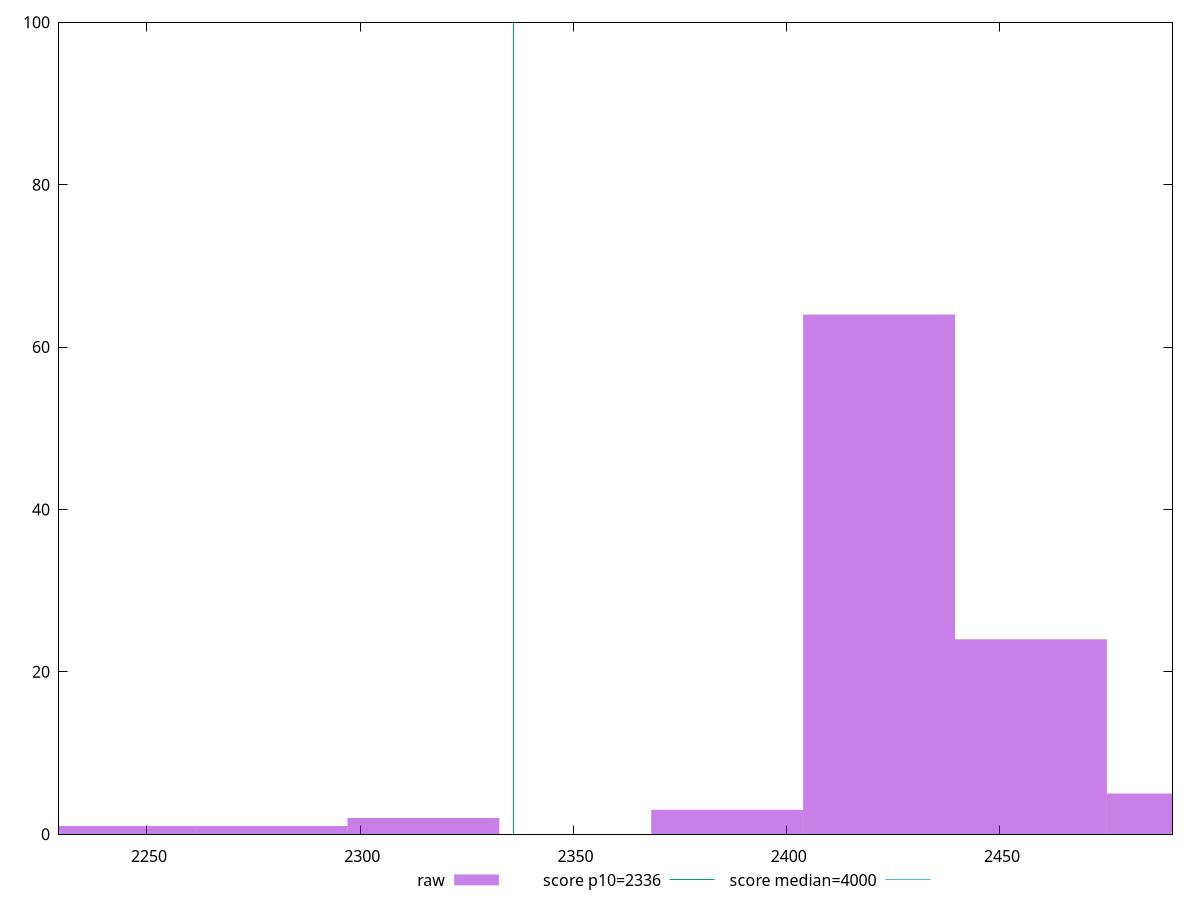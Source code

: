 reset

$raw <<EOF
2421.6543497038033 64
2457.2669136700356 24
2386.041785737571 3
2314.816657805106 2
2492.879477636268 5
2279.2040938388736 1
2243.5915298726413 1
EOF

set key outside below
set boxwidth 35.6125639662324
set xrange [2229.366:2490.4575000000004]
set yrange [0:100]
set trange [0:100]
set style fill transparent solid 0.5 noborder

set parametric
set terminal svg size 640, 490 enhanced background rgb 'white'
set output "report_00009_2021-02-08T22-37-41.559Z/first-contentful-paint/samples/pages+cached+noadtech/raw/histogram.svg"

plot $raw title "raw" with boxes, \
     2336,t title "score p10=2336", \
     4000,t title "score median=4000"

reset
